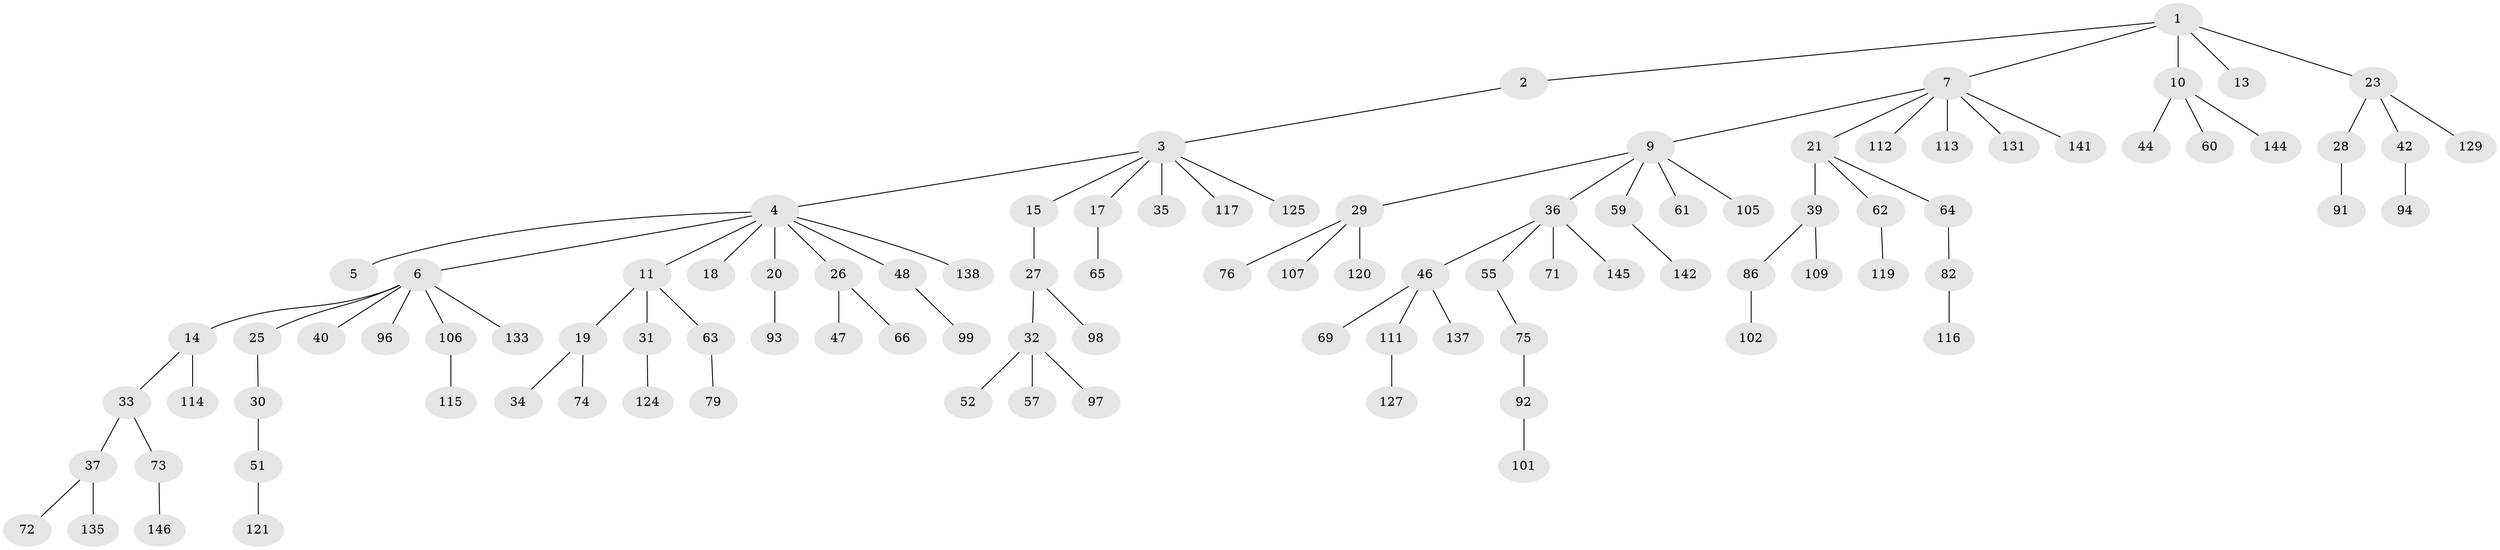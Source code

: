 // Generated by graph-tools (version 1.1) at 2025/24/03/03/25 07:24:07]
// undirected, 99 vertices, 98 edges
graph export_dot {
graph [start="1"]
  node [color=gray90,style=filled];
  1 [super="+16"];
  2;
  3 [super="+8"];
  4 [super="+22"];
  5 [super="+68"];
  6 [super="+12"];
  7 [super="+45"];
  9 [super="+67"];
  10 [super="+81"];
  11 [super="+43"];
  13 [super="+118"];
  14 [super="+54"];
  15 [super="+84"];
  17;
  18;
  19 [super="+132"];
  20 [super="+88"];
  21 [super="+24"];
  23 [super="+85"];
  25;
  26 [super="+38"];
  27 [super="+126"];
  28 [super="+100"];
  29 [super="+104"];
  30 [super="+123"];
  31 [super="+87"];
  32 [super="+95"];
  33;
  34 [super="+41"];
  35;
  36;
  37 [super="+49"];
  39 [super="+108"];
  40 [super="+53"];
  42 [super="+143"];
  44 [super="+50"];
  46 [super="+56"];
  47;
  48 [super="+58"];
  51;
  52 [super="+89"];
  55 [super="+139"];
  57;
  59 [super="+77"];
  60;
  61 [super="+70"];
  62 [super="+78"];
  63 [super="+80"];
  64;
  65;
  66 [super="+83"];
  69;
  71 [super="+134"];
  72;
  73 [super="+103"];
  74;
  75;
  76;
  79;
  82 [super="+90"];
  86;
  91;
  92 [super="+148"];
  93 [super="+110"];
  94 [super="+122"];
  96;
  97 [super="+128"];
  98;
  99;
  101;
  102;
  105;
  106;
  107;
  109;
  111;
  112;
  113;
  114;
  115;
  116;
  117;
  119;
  120 [super="+147"];
  121 [super="+140"];
  124;
  125;
  127 [super="+130"];
  129;
  131;
  133 [super="+136"];
  135;
  137;
  138;
  141;
  142;
  144;
  145;
  146;
  1 -- 2;
  1 -- 7;
  1 -- 10;
  1 -- 13;
  1 -- 23;
  2 -- 3;
  3 -- 4;
  3 -- 15;
  3 -- 35;
  3 -- 125;
  3 -- 17;
  3 -- 117;
  4 -- 5;
  4 -- 6;
  4 -- 11;
  4 -- 18;
  4 -- 20;
  4 -- 48;
  4 -- 138;
  4 -- 26;
  6 -- 25;
  6 -- 106;
  6 -- 96;
  6 -- 133;
  6 -- 40;
  6 -- 14;
  7 -- 9;
  7 -- 21;
  7 -- 131;
  7 -- 112;
  7 -- 113;
  7 -- 141;
  9 -- 29;
  9 -- 36;
  9 -- 59;
  9 -- 61;
  9 -- 105;
  10 -- 44;
  10 -- 60;
  10 -- 144;
  11 -- 19;
  11 -- 31;
  11 -- 63;
  14 -- 33;
  14 -- 114;
  15 -- 27;
  17 -- 65;
  19 -- 34;
  19 -- 74;
  20 -- 93;
  21 -- 64;
  21 -- 62;
  21 -- 39;
  23 -- 28;
  23 -- 42;
  23 -- 129;
  25 -- 30;
  26 -- 47;
  26 -- 66;
  27 -- 32;
  27 -- 98;
  28 -- 91;
  29 -- 76;
  29 -- 107;
  29 -- 120;
  30 -- 51;
  31 -- 124;
  32 -- 52;
  32 -- 57;
  32 -- 97;
  33 -- 37;
  33 -- 73;
  36 -- 46;
  36 -- 55;
  36 -- 71;
  36 -- 145;
  37 -- 72;
  37 -- 135;
  39 -- 86;
  39 -- 109;
  42 -- 94;
  46 -- 69;
  46 -- 137;
  46 -- 111;
  48 -- 99;
  51 -- 121;
  55 -- 75;
  59 -- 142;
  62 -- 119;
  63 -- 79;
  64 -- 82;
  73 -- 146;
  75 -- 92;
  82 -- 116;
  86 -- 102;
  92 -- 101;
  106 -- 115;
  111 -- 127;
}
